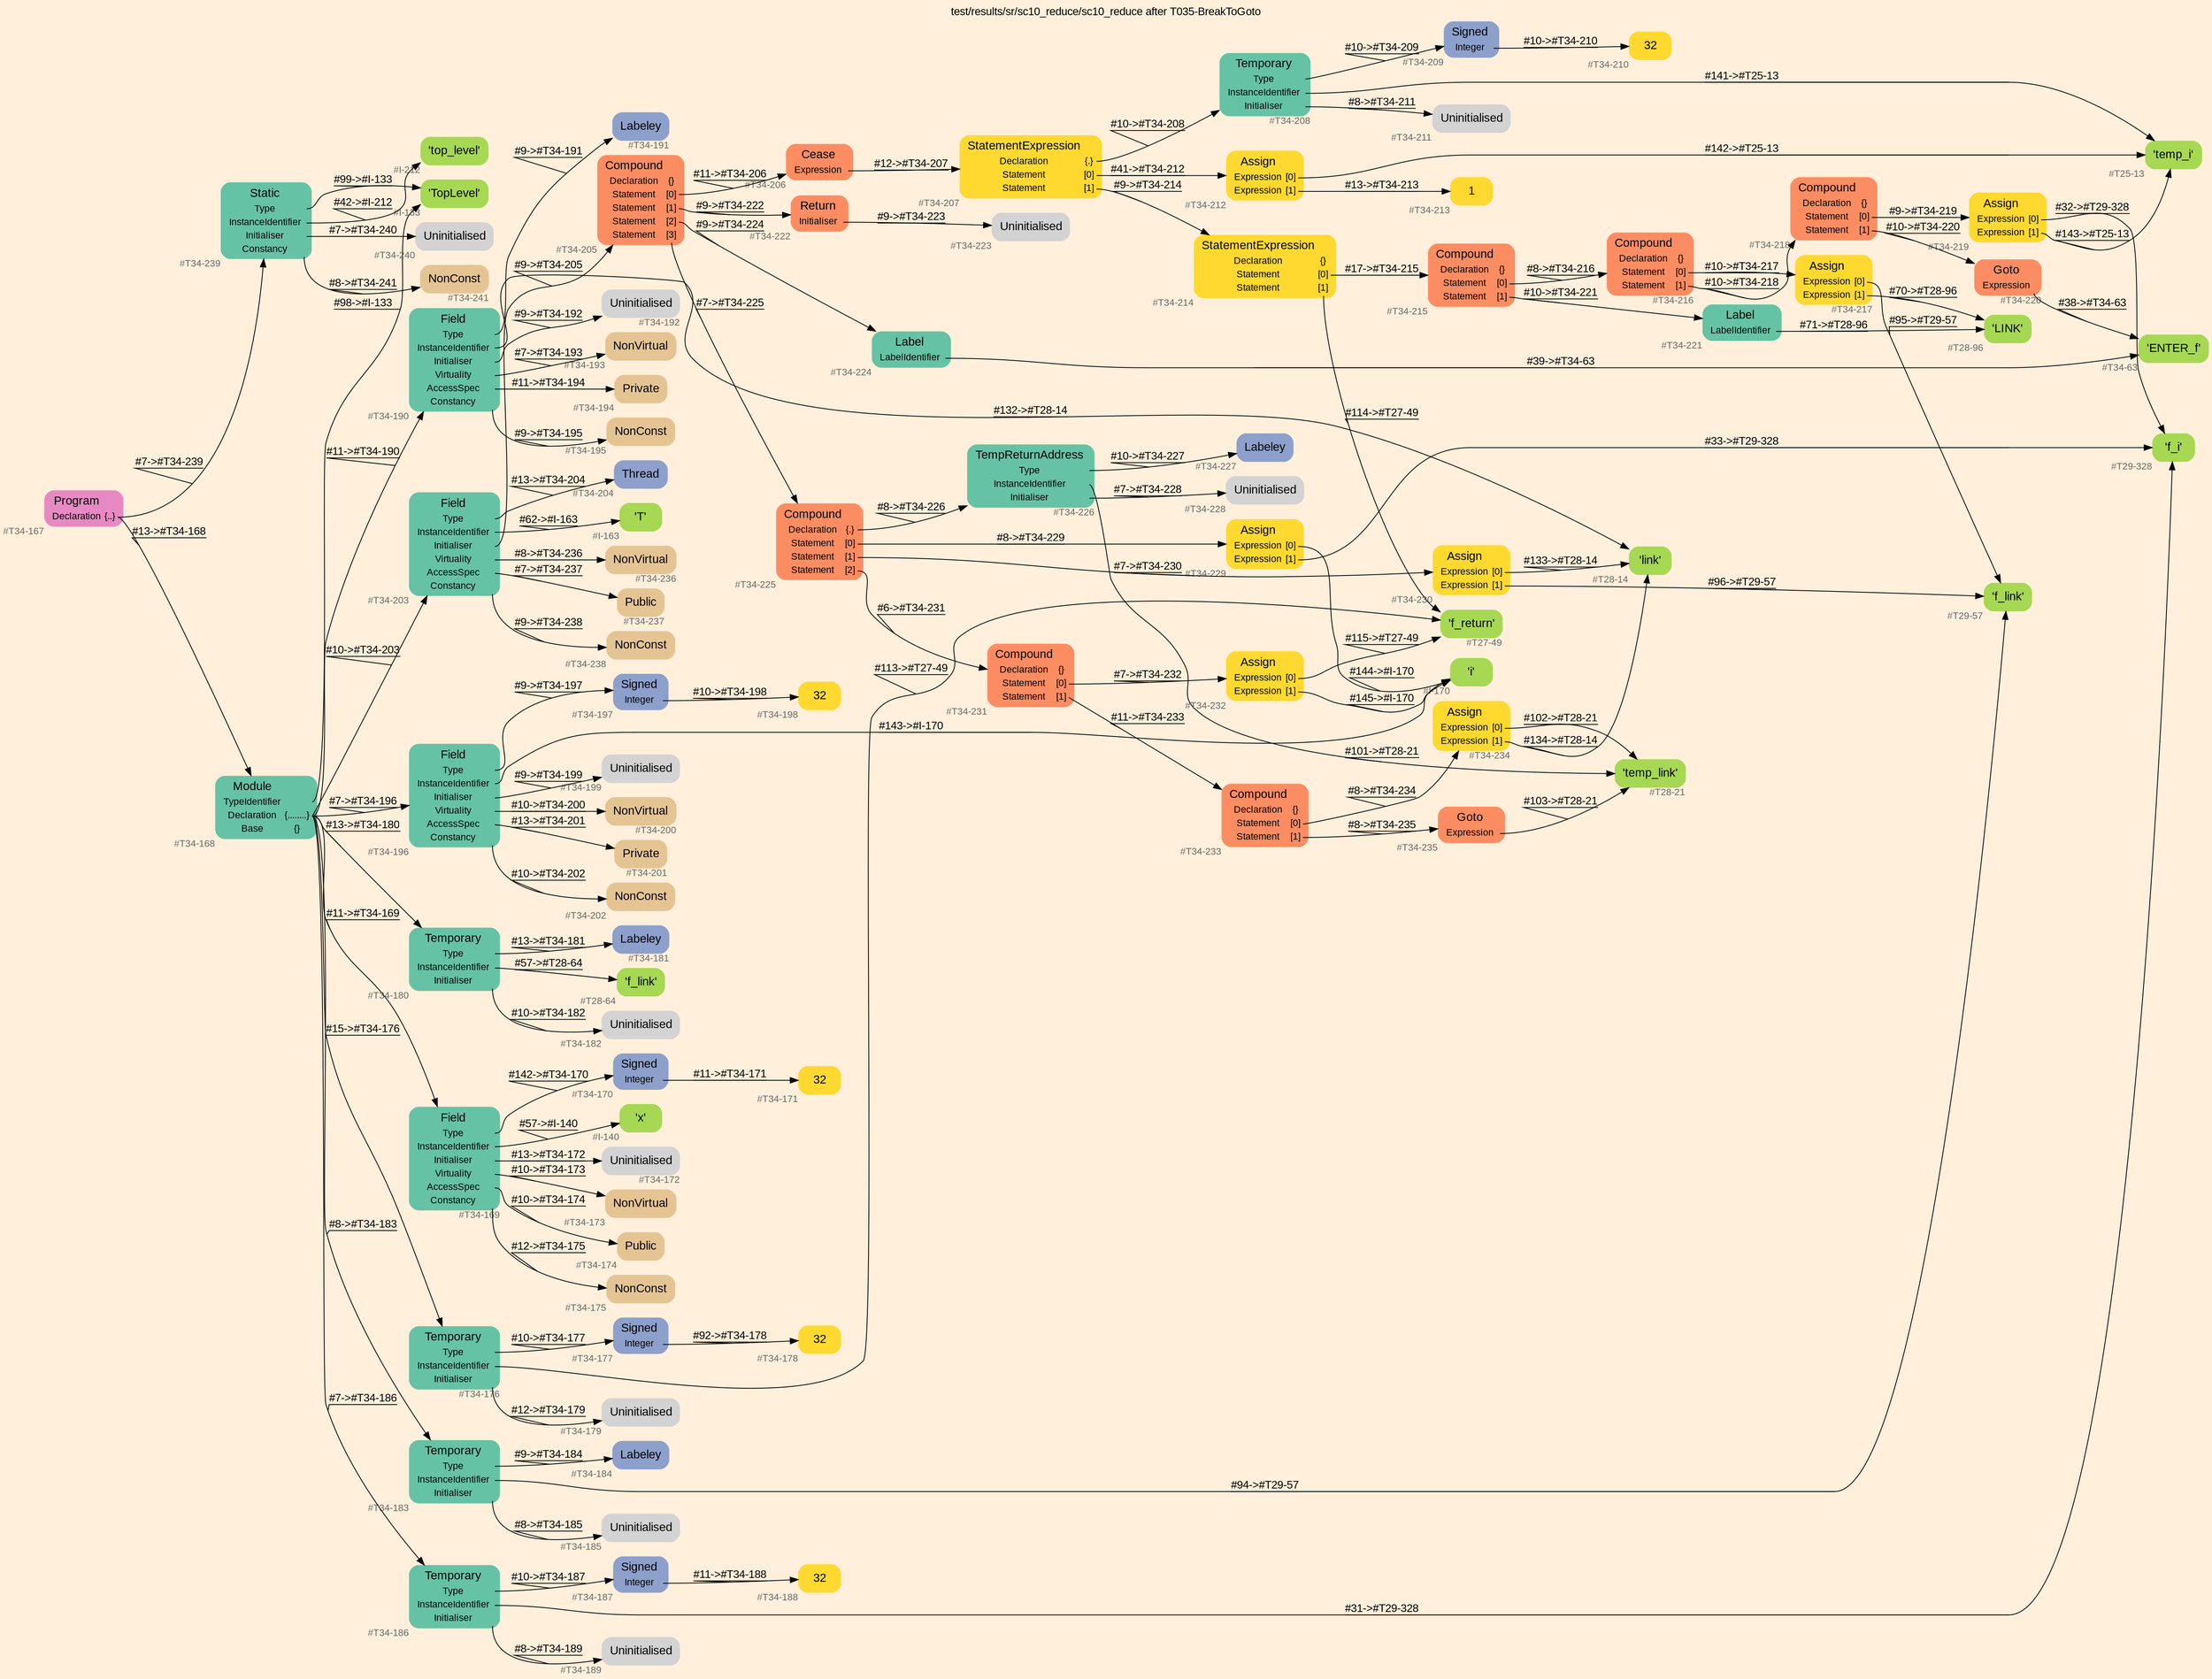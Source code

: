 digraph "test/results/sr/sc10_reduce/sc10_reduce after T035-BreakToGoto" {
label = "test/results/sr/sc10_reduce/sc10_reduce after T035-BreakToGoto"
labelloc = t
graph [
    rankdir = "LR"
    ranksep = 0.3
    bgcolor = antiquewhite1
    color = black
    fontcolor = black
    fontname = "Arial"
];
node [
    fontname = "Arial"
];
edge [
    fontname = "Arial"
];

// -------------------- node figure --------------------
// -------- block #T34-167 ----------
"#T34-167" [
    fillcolor = "/set28/4"
    xlabel = "#T34-167"
    fontsize = "12"
    fontcolor = grey40
    shape = "plaintext"
    label = <<TABLE BORDER="0" CELLBORDER="0" CELLSPACING="0">
     <TR><TD><FONT COLOR="black" POINT-SIZE="15">Program</FONT></TD></TR>
     <TR><TD><FONT COLOR="black" POINT-SIZE="12">Declaration</FONT></TD><TD PORT="port0"><FONT COLOR="black" POINT-SIZE="12">{..}</FONT></TD></TR>
    </TABLE>>
    style = "rounded,filled"
];

// -------- block #T34-168 ----------
"#T34-168" [
    fillcolor = "/set28/1"
    xlabel = "#T34-168"
    fontsize = "12"
    fontcolor = grey40
    shape = "plaintext"
    label = <<TABLE BORDER="0" CELLBORDER="0" CELLSPACING="0">
     <TR><TD><FONT COLOR="black" POINT-SIZE="15">Module</FONT></TD></TR>
     <TR><TD><FONT COLOR="black" POINT-SIZE="12">TypeIdentifier</FONT></TD><TD PORT="port0"></TD></TR>
     <TR><TD><FONT COLOR="black" POINT-SIZE="12">Declaration</FONT></TD><TD PORT="port1"><FONT COLOR="black" POINT-SIZE="12">{........}</FONT></TD></TR>
     <TR><TD><FONT COLOR="black" POINT-SIZE="12">Base</FONT></TD><TD PORT="port2"><FONT COLOR="black" POINT-SIZE="12">{}</FONT></TD></TR>
    </TABLE>>
    style = "rounded,filled"
];

// -------- block #I-133 ----------
"#I-133" [
    fillcolor = "/set28/5"
    xlabel = "#I-133"
    fontsize = "12"
    fontcolor = grey40
    shape = "plaintext"
    label = <<TABLE BORDER="0" CELLBORDER="0" CELLSPACING="0">
     <TR><TD><FONT COLOR="black" POINT-SIZE="15">'TopLevel'</FONT></TD></TR>
    </TABLE>>
    style = "rounded,filled"
];

// -------- block #T34-169 ----------
"#T34-169" [
    fillcolor = "/set28/1"
    xlabel = "#T34-169"
    fontsize = "12"
    fontcolor = grey40
    shape = "plaintext"
    label = <<TABLE BORDER="0" CELLBORDER="0" CELLSPACING="0">
     <TR><TD><FONT COLOR="black" POINT-SIZE="15">Field</FONT></TD></TR>
     <TR><TD><FONT COLOR="black" POINT-SIZE="12">Type</FONT></TD><TD PORT="port0"></TD></TR>
     <TR><TD><FONT COLOR="black" POINT-SIZE="12">InstanceIdentifier</FONT></TD><TD PORT="port1"></TD></TR>
     <TR><TD><FONT COLOR="black" POINT-SIZE="12">Initialiser</FONT></TD><TD PORT="port2"></TD></TR>
     <TR><TD><FONT COLOR="black" POINT-SIZE="12">Virtuality</FONT></TD><TD PORT="port3"></TD></TR>
     <TR><TD><FONT COLOR="black" POINT-SIZE="12">AccessSpec</FONT></TD><TD PORT="port4"></TD></TR>
     <TR><TD><FONT COLOR="black" POINT-SIZE="12">Constancy</FONT></TD><TD PORT="port5"></TD></TR>
    </TABLE>>
    style = "rounded,filled"
];

// -------- block #T34-170 ----------
"#T34-170" [
    fillcolor = "/set28/3"
    xlabel = "#T34-170"
    fontsize = "12"
    fontcolor = grey40
    shape = "plaintext"
    label = <<TABLE BORDER="0" CELLBORDER="0" CELLSPACING="0">
     <TR><TD><FONT COLOR="black" POINT-SIZE="15">Signed</FONT></TD></TR>
     <TR><TD><FONT COLOR="black" POINT-SIZE="12">Integer</FONT></TD><TD PORT="port0"></TD></TR>
    </TABLE>>
    style = "rounded,filled"
];

// -------- block #T34-171 ----------
"#T34-171" [
    fillcolor = "/set28/6"
    xlabel = "#T34-171"
    fontsize = "12"
    fontcolor = grey40
    shape = "plaintext"
    label = <<TABLE BORDER="0" CELLBORDER="0" CELLSPACING="0">
     <TR><TD><FONT COLOR="black" POINT-SIZE="15">32</FONT></TD></TR>
    </TABLE>>
    style = "rounded,filled"
];

// -------- block #I-140 ----------
"#I-140" [
    fillcolor = "/set28/5"
    xlabel = "#I-140"
    fontsize = "12"
    fontcolor = grey40
    shape = "plaintext"
    label = <<TABLE BORDER="0" CELLBORDER="0" CELLSPACING="0">
     <TR><TD><FONT COLOR="black" POINT-SIZE="15">'x'</FONT></TD></TR>
    </TABLE>>
    style = "rounded,filled"
];

// -------- block #T34-172 ----------
"#T34-172" [
    xlabel = "#T34-172"
    fontsize = "12"
    fontcolor = grey40
    shape = "plaintext"
    label = <<TABLE BORDER="0" CELLBORDER="0" CELLSPACING="0">
     <TR><TD><FONT COLOR="black" POINT-SIZE="15">Uninitialised</FONT></TD></TR>
    </TABLE>>
    style = "rounded,filled"
];

// -------- block #T34-173 ----------
"#T34-173" [
    fillcolor = "/set28/7"
    xlabel = "#T34-173"
    fontsize = "12"
    fontcolor = grey40
    shape = "plaintext"
    label = <<TABLE BORDER="0" CELLBORDER="0" CELLSPACING="0">
     <TR><TD><FONT COLOR="black" POINT-SIZE="15">NonVirtual</FONT></TD></TR>
    </TABLE>>
    style = "rounded,filled"
];

// -------- block #T34-174 ----------
"#T34-174" [
    fillcolor = "/set28/7"
    xlabel = "#T34-174"
    fontsize = "12"
    fontcolor = grey40
    shape = "plaintext"
    label = <<TABLE BORDER="0" CELLBORDER="0" CELLSPACING="0">
     <TR><TD><FONT COLOR="black" POINT-SIZE="15">Public</FONT></TD></TR>
    </TABLE>>
    style = "rounded,filled"
];

// -------- block #T34-175 ----------
"#T34-175" [
    fillcolor = "/set28/7"
    xlabel = "#T34-175"
    fontsize = "12"
    fontcolor = grey40
    shape = "plaintext"
    label = <<TABLE BORDER="0" CELLBORDER="0" CELLSPACING="0">
     <TR><TD><FONT COLOR="black" POINT-SIZE="15">NonConst</FONT></TD></TR>
    </TABLE>>
    style = "rounded,filled"
];

// -------- block #T34-176 ----------
"#T34-176" [
    fillcolor = "/set28/1"
    xlabel = "#T34-176"
    fontsize = "12"
    fontcolor = grey40
    shape = "plaintext"
    label = <<TABLE BORDER="0" CELLBORDER="0" CELLSPACING="0">
     <TR><TD><FONT COLOR="black" POINT-SIZE="15">Temporary</FONT></TD></TR>
     <TR><TD><FONT COLOR="black" POINT-SIZE="12">Type</FONT></TD><TD PORT="port0"></TD></TR>
     <TR><TD><FONT COLOR="black" POINT-SIZE="12">InstanceIdentifier</FONT></TD><TD PORT="port1"></TD></TR>
     <TR><TD><FONT COLOR="black" POINT-SIZE="12">Initialiser</FONT></TD><TD PORT="port2"></TD></TR>
    </TABLE>>
    style = "rounded,filled"
];

// -------- block #T34-177 ----------
"#T34-177" [
    fillcolor = "/set28/3"
    xlabel = "#T34-177"
    fontsize = "12"
    fontcolor = grey40
    shape = "plaintext"
    label = <<TABLE BORDER="0" CELLBORDER="0" CELLSPACING="0">
     <TR><TD><FONT COLOR="black" POINT-SIZE="15">Signed</FONT></TD></TR>
     <TR><TD><FONT COLOR="black" POINT-SIZE="12">Integer</FONT></TD><TD PORT="port0"></TD></TR>
    </TABLE>>
    style = "rounded,filled"
];

// -------- block #T34-178 ----------
"#T34-178" [
    fillcolor = "/set28/6"
    xlabel = "#T34-178"
    fontsize = "12"
    fontcolor = grey40
    shape = "plaintext"
    label = <<TABLE BORDER="0" CELLBORDER="0" CELLSPACING="0">
     <TR><TD><FONT COLOR="black" POINT-SIZE="15">32</FONT></TD></TR>
    </TABLE>>
    style = "rounded,filled"
];

// -------- block #T27-49 ----------
"#T27-49" [
    fillcolor = "/set28/5"
    xlabel = "#T27-49"
    fontsize = "12"
    fontcolor = grey40
    shape = "plaintext"
    label = <<TABLE BORDER="0" CELLBORDER="0" CELLSPACING="0">
     <TR><TD><FONT COLOR="black" POINT-SIZE="15">'f_return'</FONT></TD></TR>
    </TABLE>>
    style = "rounded,filled"
];

// -------- block #T34-179 ----------
"#T34-179" [
    xlabel = "#T34-179"
    fontsize = "12"
    fontcolor = grey40
    shape = "plaintext"
    label = <<TABLE BORDER="0" CELLBORDER="0" CELLSPACING="0">
     <TR><TD><FONT COLOR="black" POINT-SIZE="15">Uninitialised</FONT></TD></TR>
    </TABLE>>
    style = "rounded,filled"
];

// -------- block #T34-180 ----------
"#T34-180" [
    fillcolor = "/set28/1"
    xlabel = "#T34-180"
    fontsize = "12"
    fontcolor = grey40
    shape = "plaintext"
    label = <<TABLE BORDER="0" CELLBORDER="0" CELLSPACING="0">
     <TR><TD><FONT COLOR="black" POINT-SIZE="15">Temporary</FONT></TD></TR>
     <TR><TD><FONT COLOR="black" POINT-SIZE="12">Type</FONT></TD><TD PORT="port0"></TD></TR>
     <TR><TD><FONT COLOR="black" POINT-SIZE="12">InstanceIdentifier</FONT></TD><TD PORT="port1"></TD></TR>
     <TR><TD><FONT COLOR="black" POINT-SIZE="12">Initialiser</FONT></TD><TD PORT="port2"></TD></TR>
    </TABLE>>
    style = "rounded,filled"
];

// -------- block #T34-181 ----------
"#T34-181" [
    fillcolor = "/set28/3"
    xlabel = "#T34-181"
    fontsize = "12"
    fontcolor = grey40
    shape = "plaintext"
    label = <<TABLE BORDER="0" CELLBORDER="0" CELLSPACING="0">
     <TR><TD><FONT COLOR="black" POINT-SIZE="15">Labeley</FONT></TD></TR>
    </TABLE>>
    style = "rounded,filled"
];

// -------- block #T28-64 ----------
"#T28-64" [
    fillcolor = "/set28/5"
    xlabel = "#T28-64"
    fontsize = "12"
    fontcolor = grey40
    shape = "plaintext"
    label = <<TABLE BORDER="0" CELLBORDER="0" CELLSPACING="0">
     <TR><TD><FONT COLOR="black" POINT-SIZE="15">'f_link'</FONT></TD></TR>
    </TABLE>>
    style = "rounded,filled"
];

// -------- block #T34-182 ----------
"#T34-182" [
    xlabel = "#T34-182"
    fontsize = "12"
    fontcolor = grey40
    shape = "plaintext"
    label = <<TABLE BORDER="0" CELLBORDER="0" CELLSPACING="0">
     <TR><TD><FONT COLOR="black" POINT-SIZE="15">Uninitialised</FONT></TD></TR>
    </TABLE>>
    style = "rounded,filled"
];

// -------- block #T34-183 ----------
"#T34-183" [
    fillcolor = "/set28/1"
    xlabel = "#T34-183"
    fontsize = "12"
    fontcolor = grey40
    shape = "plaintext"
    label = <<TABLE BORDER="0" CELLBORDER="0" CELLSPACING="0">
     <TR><TD><FONT COLOR="black" POINT-SIZE="15">Temporary</FONT></TD></TR>
     <TR><TD><FONT COLOR="black" POINT-SIZE="12">Type</FONT></TD><TD PORT="port0"></TD></TR>
     <TR><TD><FONT COLOR="black" POINT-SIZE="12">InstanceIdentifier</FONT></TD><TD PORT="port1"></TD></TR>
     <TR><TD><FONT COLOR="black" POINT-SIZE="12">Initialiser</FONT></TD><TD PORT="port2"></TD></TR>
    </TABLE>>
    style = "rounded,filled"
];

// -------- block #T34-184 ----------
"#T34-184" [
    fillcolor = "/set28/3"
    xlabel = "#T34-184"
    fontsize = "12"
    fontcolor = grey40
    shape = "plaintext"
    label = <<TABLE BORDER="0" CELLBORDER="0" CELLSPACING="0">
     <TR><TD><FONT COLOR="black" POINT-SIZE="15">Labeley</FONT></TD></TR>
    </TABLE>>
    style = "rounded,filled"
];

// -------- block #T29-57 ----------
"#T29-57" [
    fillcolor = "/set28/5"
    xlabel = "#T29-57"
    fontsize = "12"
    fontcolor = grey40
    shape = "plaintext"
    label = <<TABLE BORDER="0" CELLBORDER="0" CELLSPACING="0">
     <TR><TD><FONT COLOR="black" POINT-SIZE="15">'f_link'</FONT></TD></TR>
    </TABLE>>
    style = "rounded,filled"
];

// -------- block #T34-185 ----------
"#T34-185" [
    xlabel = "#T34-185"
    fontsize = "12"
    fontcolor = grey40
    shape = "plaintext"
    label = <<TABLE BORDER="0" CELLBORDER="0" CELLSPACING="0">
     <TR><TD><FONT COLOR="black" POINT-SIZE="15">Uninitialised</FONT></TD></TR>
    </TABLE>>
    style = "rounded,filled"
];

// -------- block #T34-186 ----------
"#T34-186" [
    fillcolor = "/set28/1"
    xlabel = "#T34-186"
    fontsize = "12"
    fontcolor = grey40
    shape = "plaintext"
    label = <<TABLE BORDER="0" CELLBORDER="0" CELLSPACING="0">
     <TR><TD><FONT COLOR="black" POINT-SIZE="15">Temporary</FONT></TD></TR>
     <TR><TD><FONT COLOR="black" POINT-SIZE="12">Type</FONT></TD><TD PORT="port0"></TD></TR>
     <TR><TD><FONT COLOR="black" POINT-SIZE="12">InstanceIdentifier</FONT></TD><TD PORT="port1"></TD></TR>
     <TR><TD><FONT COLOR="black" POINT-SIZE="12">Initialiser</FONT></TD><TD PORT="port2"></TD></TR>
    </TABLE>>
    style = "rounded,filled"
];

// -------- block #T34-187 ----------
"#T34-187" [
    fillcolor = "/set28/3"
    xlabel = "#T34-187"
    fontsize = "12"
    fontcolor = grey40
    shape = "plaintext"
    label = <<TABLE BORDER="0" CELLBORDER="0" CELLSPACING="0">
     <TR><TD><FONT COLOR="black" POINT-SIZE="15">Signed</FONT></TD></TR>
     <TR><TD><FONT COLOR="black" POINT-SIZE="12">Integer</FONT></TD><TD PORT="port0"></TD></TR>
    </TABLE>>
    style = "rounded,filled"
];

// -------- block #T34-188 ----------
"#T34-188" [
    fillcolor = "/set28/6"
    xlabel = "#T34-188"
    fontsize = "12"
    fontcolor = grey40
    shape = "plaintext"
    label = <<TABLE BORDER="0" CELLBORDER="0" CELLSPACING="0">
     <TR><TD><FONT COLOR="black" POINT-SIZE="15">32</FONT></TD></TR>
    </TABLE>>
    style = "rounded,filled"
];

// -------- block #T29-328 ----------
"#T29-328" [
    fillcolor = "/set28/5"
    xlabel = "#T29-328"
    fontsize = "12"
    fontcolor = grey40
    shape = "plaintext"
    label = <<TABLE BORDER="0" CELLBORDER="0" CELLSPACING="0">
     <TR><TD><FONT COLOR="black" POINT-SIZE="15">'f_i'</FONT></TD></TR>
    </TABLE>>
    style = "rounded,filled"
];

// -------- block #T34-189 ----------
"#T34-189" [
    xlabel = "#T34-189"
    fontsize = "12"
    fontcolor = grey40
    shape = "plaintext"
    label = <<TABLE BORDER="0" CELLBORDER="0" CELLSPACING="0">
     <TR><TD><FONT COLOR="black" POINT-SIZE="15">Uninitialised</FONT></TD></TR>
    </TABLE>>
    style = "rounded,filled"
];

// -------- block #T34-190 ----------
"#T34-190" [
    fillcolor = "/set28/1"
    xlabel = "#T34-190"
    fontsize = "12"
    fontcolor = grey40
    shape = "plaintext"
    label = <<TABLE BORDER="0" CELLBORDER="0" CELLSPACING="0">
     <TR><TD><FONT COLOR="black" POINT-SIZE="15">Field</FONT></TD></TR>
     <TR><TD><FONT COLOR="black" POINT-SIZE="12">Type</FONT></TD><TD PORT="port0"></TD></TR>
     <TR><TD><FONT COLOR="black" POINT-SIZE="12">InstanceIdentifier</FONT></TD><TD PORT="port1"></TD></TR>
     <TR><TD><FONT COLOR="black" POINT-SIZE="12">Initialiser</FONT></TD><TD PORT="port2"></TD></TR>
     <TR><TD><FONT COLOR="black" POINT-SIZE="12">Virtuality</FONT></TD><TD PORT="port3"></TD></TR>
     <TR><TD><FONT COLOR="black" POINT-SIZE="12">AccessSpec</FONT></TD><TD PORT="port4"></TD></TR>
     <TR><TD><FONT COLOR="black" POINT-SIZE="12">Constancy</FONT></TD><TD PORT="port5"></TD></TR>
    </TABLE>>
    style = "rounded,filled"
];

// -------- block #T34-191 ----------
"#T34-191" [
    fillcolor = "/set28/3"
    xlabel = "#T34-191"
    fontsize = "12"
    fontcolor = grey40
    shape = "plaintext"
    label = <<TABLE BORDER="0" CELLBORDER="0" CELLSPACING="0">
     <TR><TD><FONT COLOR="black" POINT-SIZE="15">Labeley</FONT></TD></TR>
    </TABLE>>
    style = "rounded,filled"
];

// -------- block #T28-14 ----------
"#T28-14" [
    fillcolor = "/set28/5"
    xlabel = "#T28-14"
    fontsize = "12"
    fontcolor = grey40
    shape = "plaintext"
    label = <<TABLE BORDER="0" CELLBORDER="0" CELLSPACING="0">
     <TR><TD><FONT COLOR="black" POINT-SIZE="15">'link'</FONT></TD></TR>
    </TABLE>>
    style = "rounded,filled"
];

// -------- block #T34-192 ----------
"#T34-192" [
    xlabel = "#T34-192"
    fontsize = "12"
    fontcolor = grey40
    shape = "plaintext"
    label = <<TABLE BORDER="0" CELLBORDER="0" CELLSPACING="0">
     <TR><TD><FONT COLOR="black" POINT-SIZE="15">Uninitialised</FONT></TD></TR>
    </TABLE>>
    style = "rounded,filled"
];

// -------- block #T34-193 ----------
"#T34-193" [
    fillcolor = "/set28/7"
    xlabel = "#T34-193"
    fontsize = "12"
    fontcolor = grey40
    shape = "plaintext"
    label = <<TABLE BORDER="0" CELLBORDER="0" CELLSPACING="0">
     <TR><TD><FONT COLOR="black" POINT-SIZE="15">NonVirtual</FONT></TD></TR>
    </TABLE>>
    style = "rounded,filled"
];

// -------- block #T34-194 ----------
"#T34-194" [
    fillcolor = "/set28/7"
    xlabel = "#T34-194"
    fontsize = "12"
    fontcolor = grey40
    shape = "plaintext"
    label = <<TABLE BORDER="0" CELLBORDER="0" CELLSPACING="0">
     <TR><TD><FONT COLOR="black" POINT-SIZE="15">Private</FONT></TD></TR>
    </TABLE>>
    style = "rounded,filled"
];

// -------- block #T34-195 ----------
"#T34-195" [
    fillcolor = "/set28/7"
    xlabel = "#T34-195"
    fontsize = "12"
    fontcolor = grey40
    shape = "plaintext"
    label = <<TABLE BORDER="0" CELLBORDER="0" CELLSPACING="0">
     <TR><TD><FONT COLOR="black" POINT-SIZE="15">NonConst</FONT></TD></TR>
    </TABLE>>
    style = "rounded,filled"
];

// -------- block #T34-196 ----------
"#T34-196" [
    fillcolor = "/set28/1"
    xlabel = "#T34-196"
    fontsize = "12"
    fontcolor = grey40
    shape = "plaintext"
    label = <<TABLE BORDER="0" CELLBORDER="0" CELLSPACING="0">
     <TR><TD><FONT COLOR="black" POINT-SIZE="15">Field</FONT></TD></TR>
     <TR><TD><FONT COLOR="black" POINT-SIZE="12">Type</FONT></TD><TD PORT="port0"></TD></TR>
     <TR><TD><FONT COLOR="black" POINT-SIZE="12">InstanceIdentifier</FONT></TD><TD PORT="port1"></TD></TR>
     <TR><TD><FONT COLOR="black" POINT-SIZE="12">Initialiser</FONT></TD><TD PORT="port2"></TD></TR>
     <TR><TD><FONT COLOR="black" POINT-SIZE="12">Virtuality</FONT></TD><TD PORT="port3"></TD></TR>
     <TR><TD><FONT COLOR="black" POINT-SIZE="12">AccessSpec</FONT></TD><TD PORT="port4"></TD></TR>
     <TR><TD><FONT COLOR="black" POINT-SIZE="12">Constancy</FONT></TD><TD PORT="port5"></TD></TR>
    </TABLE>>
    style = "rounded,filled"
];

// -------- block #T34-197 ----------
"#T34-197" [
    fillcolor = "/set28/3"
    xlabel = "#T34-197"
    fontsize = "12"
    fontcolor = grey40
    shape = "plaintext"
    label = <<TABLE BORDER="0" CELLBORDER="0" CELLSPACING="0">
     <TR><TD><FONT COLOR="black" POINT-SIZE="15">Signed</FONT></TD></TR>
     <TR><TD><FONT COLOR="black" POINT-SIZE="12">Integer</FONT></TD><TD PORT="port0"></TD></TR>
    </TABLE>>
    style = "rounded,filled"
];

// -------- block #T34-198 ----------
"#T34-198" [
    fillcolor = "/set28/6"
    xlabel = "#T34-198"
    fontsize = "12"
    fontcolor = grey40
    shape = "plaintext"
    label = <<TABLE BORDER="0" CELLBORDER="0" CELLSPACING="0">
     <TR><TD><FONT COLOR="black" POINT-SIZE="15">32</FONT></TD></TR>
    </TABLE>>
    style = "rounded,filled"
];

// -------- block #I-170 ----------
"#I-170" [
    fillcolor = "/set28/5"
    xlabel = "#I-170"
    fontsize = "12"
    fontcolor = grey40
    shape = "plaintext"
    label = <<TABLE BORDER="0" CELLBORDER="0" CELLSPACING="0">
     <TR><TD><FONT COLOR="black" POINT-SIZE="15">'i'</FONT></TD></TR>
    </TABLE>>
    style = "rounded,filled"
];

// -------- block #T34-199 ----------
"#T34-199" [
    xlabel = "#T34-199"
    fontsize = "12"
    fontcolor = grey40
    shape = "plaintext"
    label = <<TABLE BORDER="0" CELLBORDER="0" CELLSPACING="0">
     <TR><TD><FONT COLOR="black" POINT-SIZE="15">Uninitialised</FONT></TD></TR>
    </TABLE>>
    style = "rounded,filled"
];

// -------- block #T34-200 ----------
"#T34-200" [
    fillcolor = "/set28/7"
    xlabel = "#T34-200"
    fontsize = "12"
    fontcolor = grey40
    shape = "plaintext"
    label = <<TABLE BORDER="0" CELLBORDER="0" CELLSPACING="0">
     <TR><TD><FONT COLOR="black" POINT-SIZE="15">NonVirtual</FONT></TD></TR>
    </TABLE>>
    style = "rounded,filled"
];

// -------- block #T34-201 ----------
"#T34-201" [
    fillcolor = "/set28/7"
    xlabel = "#T34-201"
    fontsize = "12"
    fontcolor = grey40
    shape = "plaintext"
    label = <<TABLE BORDER="0" CELLBORDER="0" CELLSPACING="0">
     <TR><TD><FONT COLOR="black" POINT-SIZE="15">Private</FONT></TD></TR>
    </TABLE>>
    style = "rounded,filled"
];

// -------- block #T34-202 ----------
"#T34-202" [
    fillcolor = "/set28/7"
    xlabel = "#T34-202"
    fontsize = "12"
    fontcolor = grey40
    shape = "plaintext"
    label = <<TABLE BORDER="0" CELLBORDER="0" CELLSPACING="0">
     <TR><TD><FONT COLOR="black" POINT-SIZE="15">NonConst</FONT></TD></TR>
    </TABLE>>
    style = "rounded,filled"
];

// -------- block #T34-203 ----------
"#T34-203" [
    fillcolor = "/set28/1"
    xlabel = "#T34-203"
    fontsize = "12"
    fontcolor = grey40
    shape = "plaintext"
    label = <<TABLE BORDER="0" CELLBORDER="0" CELLSPACING="0">
     <TR><TD><FONT COLOR="black" POINT-SIZE="15">Field</FONT></TD></TR>
     <TR><TD><FONT COLOR="black" POINT-SIZE="12">Type</FONT></TD><TD PORT="port0"></TD></TR>
     <TR><TD><FONT COLOR="black" POINT-SIZE="12">InstanceIdentifier</FONT></TD><TD PORT="port1"></TD></TR>
     <TR><TD><FONT COLOR="black" POINT-SIZE="12">Initialiser</FONT></TD><TD PORT="port2"></TD></TR>
     <TR><TD><FONT COLOR="black" POINT-SIZE="12">Virtuality</FONT></TD><TD PORT="port3"></TD></TR>
     <TR><TD><FONT COLOR="black" POINT-SIZE="12">AccessSpec</FONT></TD><TD PORT="port4"></TD></TR>
     <TR><TD><FONT COLOR="black" POINT-SIZE="12">Constancy</FONT></TD><TD PORT="port5"></TD></TR>
    </TABLE>>
    style = "rounded,filled"
];

// -------- block #T34-204 ----------
"#T34-204" [
    fillcolor = "/set28/3"
    xlabel = "#T34-204"
    fontsize = "12"
    fontcolor = grey40
    shape = "plaintext"
    label = <<TABLE BORDER="0" CELLBORDER="0" CELLSPACING="0">
     <TR><TD><FONT COLOR="black" POINT-SIZE="15">Thread</FONT></TD></TR>
    </TABLE>>
    style = "rounded,filled"
];

// -------- block #I-163 ----------
"#I-163" [
    fillcolor = "/set28/5"
    xlabel = "#I-163"
    fontsize = "12"
    fontcolor = grey40
    shape = "plaintext"
    label = <<TABLE BORDER="0" CELLBORDER="0" CELLSPACING="0">
     <TR><TD><FONT COLOR="black" POINT-SIZE="15">'T'</FONT></TD></TR>
    </TABLE>>
    style = "rounded,filled"
];

// -------- block #T34-205 ----------
"#T34-205" [
    fillcolor = "/set28/2"
    xlabel = "#T34-205"
    fontsize = "12"
    fontcolor = grey40
    shape = "plaintext"
    label = <<TABLE BORDER="0" CELLBORDER="0" CELLSPACING="0">
     <TR><TD><FONT COLOR="black" POINT-SIZE="15">Compound</FONT></TD></TR>
     <TR><TD><FONT COLOR="black" POINT-SIZE="12">Declaration</FONT></TD><TD PORT="port0"><FONT COLOR="black" POINT-SIZE="12">{}</FONT></TD></TR>
     <TR><TD><FONT COLOR="black" POINT-SIZE="12">Statement</FONT></TD><TD PORT="port1"><FONT COLOR="black" POINT-SIZE="12">[0]</FONT></TD></TR>
     <TR><TD><FONT COLOR="black" POINT-SIZE="12">Statement</FONT></TD><TD PORT="port2"><FONT COLOR="black" POINT-SIZE="12">[1]</FONT></TD></TR>
     <TR><TD><FONT COLOR="black" POINT-SIZE="12">Statement</FONT></TD><TD PORT="port3"><FONT COLOR="black" POINT-SIZE="12">[2]</FONT></TD></TR>
     <TR><TD><FONT COLOR="black" POINT-SIZE="12">Statement</FONT></TD><TD PORT="port4"><FONT COLOR="black" POINT-SIZE="12">[3]</FONT></TD></TR>
    </TABLE>>
    style = "rounded,filled"
];

// -------- block #T34-206 ----------
"#T34-206" [
    fillcolor = "/set28/2"
    xlabel = "#T34-206"
    fontsize = "12"
    fontcolor = grey40
    shape = "plaintext"
    label = <<TABLE BORDER="0" CELLBORDER="0" CELLSPACING="0">
     <TR><TD><FONT COLOR="black" POINT-SIZE="15">Cease</FONT></TD></TR>
     <TR><TD><FONT COLOR="black" POINT-SIZE="12">Expression</FONT></TD><TD PORT="port0"></TD></TR>
    </TABLE>>
    style = "rounded,filled"
];

// -------- block #T34-207 ----------
"#T34-207" [
    fillcolor = "/set28/6"
    xlabel = "#T34-207"
    fontsize = "12"
    fontcolor = grey40
    shape = "plaintext"
    label = <<TABLE BORDER="0" CELLBORDER="0" CELLSPACING="0">
     <TR><TD><FONT COLOR="black" POINT-SIZE="15">StatementExpression</FONT></TD></TR>
     <TR><TD><FONT COLOR="black" POINT-SIZE="12">Declaration</FONT></TD><TD PORT="port0"><FONT COLOR="black" POINT-SIZE="12">{.}</FONT></TD></TR>
     <TR><TD><FONT COLOR="black" POINT-SIZE="12">Statement</FONT></TD><TD PORT="port1"><FONT COLOR="black" POINT-SIZE="12">[0]</FONT></TD></TR>
     <TR><TD><FONT COLOR="black" POINT-SIZE="12">Statement</FONT></TD><TD PORT="port2"><FONT COLOR="black" POINT-SIZE="12">[1]</FONT></TD></TR>
    </TABLE>>
    style = "rounded,filled"
];

// -------- block #T34-208 ----------
"#T34-208" [
    fillcolor = "/set28/1"
    xlabel = "#T34-208"
    fontsize = "12"
    fontcolor = grey40
    shape = "plaintext"
    label = <<TABLE BORDER="0" CELLBORDER="0" CELLSPACING="0">
     <TR><TD><FONT COLOR="black" POINT-SIZE="15">Temporary</FONT></TD></TR>
     <TR><TD><FONT COLOR="black" POINT-SIZE="12">Type</FONT></TD><TD PORT="port0"></TD></TR>
     <TR><TD><FONT COLOR="black" POINT-SIZE="12">InstanceIdentifier</FONT></TD><TD PORT="port1"></TD></TR>
     <TR><TD><FONT COLOR="black" POINT-SIZE="12">Initialiser</FONT></TD><TD PORT="port2"></TD></TR>
    </TABLE>>
    style = "rounded,filled"
];

// -------- block #T34-209 ----------
"#T34-209" [
    fillcolor = "/set28/3"
    xlabel = "#T34-209"
    fontsize = "12"
    fontcolor = grey40
    shape = "plaintext"
    label = <<TABLE BORDER="0" CELLBORDER="0" CELLSPACING="0">
     <TR><TD><FONT COLOR="black" POINT-SIZE="15">Signed</FONT></TD></TR>
     <TR><TD><FONT COLOR="black" POINT-SIZE="12">Integer</FONT></TD><TD PORT="port0"></TD></TR>
    </TABLE>>
    style = "rounded,filled"
];

// -------- block #T34-210 ----------
"#T34-210" [
    fillcolor = "/set28/6"
    xlabel = "#T34-210"
    fontsize = "12"
    fontcolor = grey40
    shape = "plaintext"
    label = <<TABLE BORDER="0" CELLBORDER="0" CELLSPACING="0">
     <TR><TD><FONT COLOR="black" POINT-SIZE="15">32</FONT></TD></TR>
    </TABLE>>
    style = "rounded,filled"
];

// -------- block #T25-13 ----------
"#T25-13" [
    fillcolor = "/set28/5"
    xlabel = "#T25-13"
    fontsize = "12"
    fontcolor = grey40
    shape = "plaintext"
    label = <<TABLE BORDER="0" CELLBORDER="0" CELLSPACING="0">
     <TR><TD><FONT COLOR="black" POINT-SIZE="15">'temp_i'</FONT></TD></TR>
    </TABLE>>
    style = "rounded,filled"
];

// -------- block #T34-211 ----------
"#T34-211" [
    xlabel = "#T34-211"
    fontsize = "12"
    fontcolor = grey40
    shape = "plaintext"
    label = <<TABLE BORDER="0" CELLBORDER="0" CELLSPACING="0">
     <TR><TD><FONT COLOR="black" POINT-SIZE="15">Uninitialised</FONT></TD></TR>
    </TABLE>>
    style = "rounded,filled"
];

// -------- block #T34-212 ----------
"#T34-212" [
    fillcolor = "/set28/6"
    xlabel = "#T34-212"
    fontsize = "12"
    fontcolor = grey40
    shape = "plaintext"
    label = <<TABLE BORDER="0" CELLBORDER="0" CELLSPACING="0">
     <TR><TD><FONT COLOR="black" POINT-SIZE="15">Assign</FONT></TD></TR>
     <TR><TD><FONT COLOR="black" POINT-SIZE="12">Expression</FONT></TD><TD PORT="port0"><FONT COLOR="black" POINT-SIZE="12">[0]</FONT></TD></TR>
     <TR><TD><FONT COLOR="black" POINT-SIZE="12">Expression</FONT></TD><TD PORT="port1"><FONT COLOR="black" POINT-SIZE="12">[1]</FONT></TD></TR>
    </TABLE>>
    style = "rounded,filled"
];

// -------- block #T34-213 ----------
"#T34-213" [
    fillcolor = "/set28/6"
    xlabel = "#T34-213"
    fontsize = "12"
    fontcolor = grey40
    shape = "plaintext"
    label = <<TABLE BORDER="0" CELLBORDER="0" CELLSPACING="0">
     <TR><TD><FONT COLOR="black" POINT-SIZE="15">1</FONT></TD></TR>
    </TABLE>>
    style = "rounded,filled"
];

// -------- block #T34-214 ----------
"#T34-214" [
    fillcolor = "/set28/6"
    xlabel = "#T34-214"
    fontsize = "12"
    fontcolor = grey40
    shape = "plaintext"
    label = <<TABLE BORDER="0" CELLBORDER="0" CELLSPACING="0">
     <TR><TD><FONT COLOR="black" POINT-SIZE="15">StatementExpression</FONT></TD></TR>
     <TR><TD><FONT COLOR="black" POINT-SIZE="12">Declaration</FONT></TD><TD PORT="port0"><FONT COLOR="black" POINT-SIZE="12">{}</FONT></TD></TR>
     <TR><TD><FONT COLOR="black" POINT-SIZE="12">Statement</FONT></TD><TD PORT="port1"><FONT COLOR="black" POINT-SIZE="12">[0]</FONT></TD></TR>
     <TR><TD><FONT COLOR="black" POINT-SIZE="12">Statement</FONT></TD><TD PORT="port2"><FONT COLOR="black" POINT-SIZE="12">[1]</FONT></TD></TR>
    </TABLE>>
    style = "rounded,filled"
];

// -------- block #T34-215 ----------
"#T34-215" [
    fillcolor = "/set28/2"
    xlabel = "#T34-215"
    fontsize = "12"
    fontcolor = grey40
    shape = "plaintext"
    label = <<TABLE BORDER="0" CELLBORDER="0" CELLSPACING="0">
     <TR><TD><FONT COLOR="black" POINT-SIZE="15">Compound</FONT></TD></TR>
     <TR><TD><FONT COLOR="black" POINT-SIZE="12">Declaration</FONT></TD><TD PORT="port0"><FONT COLOR="black" POINT-SIZE="12">{}</FONT></TD></TR>
     <TR><TD><FONT COLOR="black" POINT-SIZE="12">Statement</FONT></TD><TD PORT="port1"><FONT COLOR="black" POINT-SIZE="12">[0]</FONT></TD></TR>
     <TR><TD><FONT COLOR="black" POINT-SIZE="12">Statement</FONT></TD><TD PORT="port2"><FONT COLOR="black" POINT-SIZE="12">[1]</FONT></TD></TR>
    </TABLE>>
    style = "rounded,filled"
];

// -------- block #T34-216 ----------
"#T34-216" [
    fillcolor = "/set28/2"
    xlabel = "#T34-216"
    fontsize = "12"
    fontcolor = grey40
    shape = "plaintext"
    label = <<TABLE BORDER="0" CELLBORDER="0" CELLSPACING="0">
     <TR><TD><FONT COLOR="black" POINT-SIZE="15">Compound</FONT></TD></TR>
     <TR><TD><FONT COLOR="black" POINT-SIZE="12">Declaration</FONT></TD><TD PORT="port0"><FONT COLOR="black" POINT-SIZE="12">{}</FONT></TD></TR>
     <TR><TD><FONT COLOR="black" POINT-SIZE="12">Statement</FONT></TD><TD PORT="port1"><FONT COLOR="black" POINT-SIZE="12">[0]</FONT></TD></TR>
     <TR><TD><FONT COLOR="black" POINT-SIZE="12">Statement</FONT></TD><TD PORT="port2"><FONT COLOR="black" POINT-SIZE="12">[1]</FONT></TD></TR>
    </TABLE>>
    style = "rounded,filled"
];

// -------- block #T34-217 ----------
"#T34-217" [
    fillcolor = "/set28/6"
    xlabel = "#T34-217"
    fontsize = "12"
    fontcolor = grey40
    shape = "plaintext"
    label = <<TABLE BORDER="0" CELLBORDER="0" CELLSPACING="0">
     <TR><TD><FONT COLOR="black" POINT-SIZE="15">Assign</FONT></TD></TR>
     <TR><TD><FONT COLOR="black" POINT-SIZE="12">Expression</FONT></TD><TD PORT="port0"><FONT COLOR="black" POINT-SIZE="12">[0]</FONT></TD></TR>
     <TR><TD><FONT COLOR="black" POINT-SIZE="12">Expression</FONT></TD><TD PORT="port1"><FONT COLOR="black" POINT-SIZE="12">[1]</FONT></TD></TR>
    </TABLE>>
    style = "rounded,filled"
];

// -------- block #T28-96 ----------
"#T28-96" [
    fillcolor = "/set28/5"
    xlabel = "#T28-96"
    fontsize = "12"
    fontcolor = grey40
    shape = "plaintext"
    label = <<TABLE BORDER="0" CELLBORDER="0" CELLSPACING="0">
     <TR><TD><FONT COLOR="black" POINT-SIZE="15">'LINK'</FONT></TD></TR>
    </TABLE>>
    style = "rounded,filled"
];

// -------- block #T34-218 ----------
"#T34-218" [
    fillcolor = "/set28/2"
    xlabel = "#T34-218"
    fontsize = "12"
    fontcolor = grey40
    shape = "plaintext"
    label = <<TABLE BORDER="0" CELLBORDER="0" CELLSPACING="0">
     <TR><TD><FONT COLOR="black" POINT-SIZE="15">Compound</FONT></TD></TR>
     <TR><TD><FONT COLOR="black" POINT-SIZE="12">Declaration</FONT></TD><TD PORT="port0"><FONT COLOR="black" POINT-SIZE="12">{}</FONT></TD></TR>
     <TR><TD><FONT COLOR="black" POINT-SIZE="12">Statement</FONT></TD><TD PORT="port1"><FONT COLOR="black" POINT-SIZE="12">[0]</FONT></TD></TR>
     <TR><TD><FONT COLOR="black" POINT-SIZE="12">Statement</FONT></TD><TD PORT="port2"><FONT COLOR="black" POINT-SIZE="12">[1]</FONT></TD></TR>
    </TABLE>>
    style = "rounded,filled"
];

// -------- block #T34-219 ----------
"#T34-219" [
    fillcolor = "/set28/6"
    xlabel = "#T34-219"
    fontsize = "12"
    fontcolor = grey40
    shape = "plaintext"
    label = <<TABLE BORDER="0" CELLBORDER="0" CELLSPACING="0">
     <TR><TD><FONT COLOR="black" POINT-SIZE="15">Assign</FONT></TD></TR>
     <TR><TD><FONT COLOR="black" POINT-SIZE="12">Expression</FONT></TD><TD PORT="port0"><FONT COLOR="black" POINT-SIZE="12">[0]</FONT></TD></TR>
     <TR><TD><FONT COLOR="black" POINT-SIZE="12">Expression</FONT></TD><TD PORT="port1"><FONT COLOR="black" POINT-SIZE="12">[1]</FONT></TD></TR>
    </TABLE>>
    style = "rounded,filled"
];

// -------- block #T34-220 ----------
"#T34-220" [
    fillcolor = "/set28/2"
    xlabel = "#T34-220"
    fontsize = "12"
    fontcolor = grey40
    shape = "plaintext"
    label = <<TABLE BORDER="0" CELLBORDER="0" CELLSPACING="0">
     <TR><TD><FONT COLOR="black" POINT-SIZE="15">Goto</FONT></TD></TR>
     <TR><TD><FONT COLOR="black" POINT-SIZE="12">Expression</FONT></TD><TD PORT="port0"></TD></TR>
    </TABLE>>
    style = "rounded,filled"
];

// -------- block #T34-63 ----------
"#T34-63" [
    fillcolor = "/set28/5"
    xlabel = "#T34-63"
    fontsize = "12"
    fontcolor = grey40
    shape = "plaintext"
    label = <<TABLE BORDER="0" CELLBORDER="0" CELLSPACING="0">
     <TR><TD><FONT COLOR="black" POINT-SIZE="15">'ENTER_f'</FONT></TD></TR>
    </TABLE>>
    style = "rounded,filled"
];

// -------- block #T34-221 ----------
"#T34-221" [
    fillcolor = "/set28/1"
    xlabel = "#T34-221"
    fontsize = "12"
    fontcolor = grey40
    shape = "plaintext"
    label = <<TABLE BORDER="0" CELLBORDER="0" CELLSPACING="0">
     <TR><TD><FONT COLOR="black" POINT-SIZE="15">Label</FONT></TD></TR>
     <TR><TD><FONT COLOR="black" POINT-SIZE="12">LabelIdentifier</FONT></TD><TD PORT="port0"></TD></TR>
    </TABLE>>
    style = "rounded,filled"
];

// -------- block #T34-222 ----------
"#T34-222" [
    fillcolor = "/set28/2"
    xlabel = "#T34-222"
    fontsize = "12"
    fontcolor = grey40
    shape = "plaintext"
    label = <<TABLE BORDER="0" CELLBORDER="0" CELLSPACING="0">
     <TR><TD><FONT COLOR="black" POINT-SIZE="15">Return</FONT></TD></TR>
     <TR><TD><FONT COLOR="black" POINT-SIZE="12">Initialiser</FONT></TD><TD PORT="port0"></TD></TR>
    </TABLE>>
    style = "rounded,filled"
];

// -------- block #T34-223 ----------
"#T34-223" [
    xlabel = "#T34-223"
    fontsize = "12"
    fontcolor = grey40
    shape = "plaintext"
    label = <<TABLE BORDER="0" CELLBORDER="0" CELLSPACING="0">
     <TR><TD><FONT COLOR="black" POINT-SIZE="15">Uninitialised</FONT></TD></TR>
    </TABLE>>
    style = "rounded,filled"
];

// -------- block #T34-224 ----------
"#T34-224" [
    fillcolor = "/set28/1"
    xlabel = "#T34-224"
    fontsize = "12"
    fontcolor = grey40
    shape = "plaintext"
    label = <<TABLE BORDER="0" CELLBORDER="0" CELLSPACING="0">
     <TR><TD><FONT COLOR="black" POINT-SIZE="15">Label</FONT></TD></TR>
     <TR><TD><FONT COLOR="black" POINT-SIZE="12">LabelIdentifier</FONT></TD><TD PORT="port0"></TD></TR>
    </TABLE>>
    style = "rounded,filled"
];

// -------- block #T34-225 ----------
"#T34-225" [
    fillcolor = "/set28/2"
    xlabel = "#T34-225"
    fontsize = "12"
    fontcolor = grey40
    shape = "plaintext"
    label = <<TABLE BORDER="0" CELLBORDER="0" CELLSPACING="0">
     <TR><TD><FONT COLOR="black" POINT-SIZE="15">Compound</FONT></TD></TR>
     <TR><TD><FONT COLOR="black" POINT-SIZE="12">Declaration</FONT></TD><TD PORT="port0"><FONT COLOR="black" POINT-SIZE="12">{.}</FONT></TD></TR>
     <TR><TD><FONT COLOR="black" POINT-SIZE="12">Statement</FONT></TD><TD PORT="port1"><FONT COLOR="black" POINT-SIZE="12">[0]</FONT></TD></TR>
     <TR><TD><FONT COLOR="black" POINT-SIZE="12">Statement</FONT></TD><TD PORT="port2"><FONT COLOR="black" POINT-SIZE="12">[1]</FONT></TD></TR>
     <TR><TD><FONT COLOR="black" POINT-SIZE="12">Statement</FONT></TD><TD PORT="port3"><FONT COLOR="black" POINT-SIZE="12">[2]</FONT></TD></TR>
    </TABLE>>
    style = "rounded,filled"
];

// -------- block #T34-226 ----------
"#T34-226" [
    fillcolor = "/set28/1"
    xlabel = "#T34-226"
    fontsize = "12"
    fontcolor = grey40
    shape = "plaintext"
    label = <<TABLE BORDER="0" CELLBORDER="0" CELLSPACING="0">
     <TR><TD><FONT COLOR="black" POINT-SIZE="15">TempReturnAddress</FONT></TD></TR>
     <TR><TD><FONT COLOR="black" POINT-SIZE="12">Type</FONT></TD><TD PORT="port0"></TD></TR>
     <TR><TD><FONT COLOR="black" POINT-SIZE="12">InstanceIdentifier</FONT></TD><TD PORT="port1"></TD></TR>
     <TR><TD><FONT COLOR="black" POINT-SIZE="12">Initialiser</FONT></TD><TD PORT="port2"></TD></TR>
    </TABLE>>
    style = "rounded,filled"
];

// -------- block #T34-227 ----------
"#T34-227" [
    fillcolor = "/set28/3"
    xlabel = "#T34-227"
    fontsize = "12"
    fontcolor = grey40
    shape = "plaintext"
    label = <<TABLE BORDER="0" CELLBORDER="0" CELLSPACING="0">
     <TR><TD><FONT COLOR="black" POINT-SIZE="15">Labeley</FONT></TD></TR>
    </TABLE>>
    style = "rounded,filled"
];

// -------- block #T28-21 ----------
"#T28-21" [
    fillcolor = "/set28/5"
    xlabel = "#T28-21"
    fontsize = "12"
    fontcolor = grey40
    shape = "plaintext"
    label = <<TABLE BORDER="0" CELLBORDER="0" CELLSPACING="0">
     <TR><TD><FONT COLOR="black" POINT-SIZE="15">'temp_link'</FONT></TD></TR>
    </TABLE>>
    style = "rounded,filled"
];

// -------- block #T34-228 ----------
"#T34-228" [
    xlabel = "#T34-228"
    fontsize = "12"
    fontcolor = grey40
    shape = "plaintext"
    label = <<TABLE BORDER="0" CELLBORDER="0" CELLSPACING="0">
     <TR><TD><FONT COLOR="black" POINT-SIZE="15">Uninitialised</FONT></TD></TR>
    </TABLE>>
    style = "rounded,filled"
];

// -------- block #T34-229 ----------
"#T34-229" [
    fillcolor = "/set28/6"
    xlabel = "#T34-229"
    fontsize = "12"
    fontcolor = grey40
    shape = "plaintext"
    label = <<TABLE BORDER="0" CELLBORDER="0" CELLSPACING="0">
     <TR><TD><FONT COLOR="black" POINT-SIZE="15">Assign</FONT></TD></TR>
     <TR><TD><FONT COLOR="black" POINT-SIZE="12">Expression</FONT></TD><TD PORT="port0"><FONT COLOR="black" POINT-SIZE="12">[0]</FONT></TD></TR>
     <TR><TD><FONT COLOR="black" POINT-SIZE="12">Expression</FONT></TD><TD PORT="port1"><FONT COLOR="black" POINT-SIZE="12">[1]</FONT></TD></TR>
    </TABLE>>
    style = "rounded,filled"
];

// -------- block #T34-230 ----------
"#T34-230" [
    fillcolor = "/set28/6"
    xlabel = "#T34-230"
    fontsize = "12"
    fontcolor = grey40
    shape = "plaintext"
    label = <<TABLE BORDER="0" CELLBORDER="0" CELLSPACING="0">
     <TR><TD><FONT COLOR="black" POINT-SIZE="15">Assign</FONT></TD></TR>
     <TR><TD><FONT COLOR="black" POINT-SIZE="12">Expression</FONT></TD><TD PORT="port0"><FONT COLOR="black" POINT-SIZE="12">[0]</FONT></TD></TR>
     <TR><TD><FONT COLOR="black" POINT-SIZE="12">Expression</FONT></TD><TD PORT="port1"><FONT COLOR="black" POINT-SIZE="12">[1]</FONT></TD></TR>
    </TABLE>>
    style = "rounded,filled"
];

// -------- block #T34-231 ----------
"#T34-231" [
    fillcolor = "/set28/2"
    xlabel = "#T34-231"
    fontsize = "12"
    fontcolor = grey40
    shape = "plaintext"
    label = <<TABLE BORDER="0" CELLBORDER="0" CELLSPACING="0">
     <TR><TD><FONT COLOR="black" POINT-SIZE="15">Compound</FONT></TD></TR>
     <TR><TD><FONT COLOR="black" POINT-SIZE="12">Declaration</FONT></TD><TD PORT="port0"><FONT COLOR="black" POINT-SIZE="12">{}</FONT></TD></TR>
     <TR><TD><FONT COLOR="black" POINT-SIZE="12">Statement</FONT></TD><TD PORT="port1"><FONT COLOR="black" POINT-SIZE="12">[0]</FONT></TD></TR>
     <TR><TD><FONT COLOR="black" POINT-SIZE="12">Statement</FONT></TD><TD PORT="port2"><FONT COLOR="black" POINT-SIZE="12">[1]</FONT></TD></TR>
    </TABLE>>
    style = "rounded,filled"
];

// -------- block #T34-232 ----------
"#T34-232" [
    fillcolor = "/set28/6"
    xlabel = "#T34-232"
    fontsize = "12"
    fontcolor = grey40
    shape = "plaintext"
    label = <<TABLE BORDER="0" CELLBORDER="0" CELLSPACING="0">
     <TR><TD><FONT COLOR="black" POINT-SIZE="15">Assign</FONT></TD></TR>
     <TR><TD><FONT COLOR="black" POINT-SIZE="12">Expression</FONT></TD><TD PORT="port0"><FONT COLOR="black" POINT-SIZE="12">[0]</FONT></TD></TR>
     <TR><TD><FONT COLOR="black" POINT-SIZE="12">Expression</FONT></TD><TD PORT="port1"><FONT COLOR="black" POINT-SIZE="12">[1]</FONT></TD></TR>
    </TABLE>>
    style = "rounded,filled"
];

// -------- block #T34-233 ----------
"#T34-233" [
    fillcolor = "/set28/2"
    xlabel = "#T34-233"
    fontsize = "12"
    fontcolor = grey40
    shape = "plaintext"
    label = <<TABLE BORDER="0" CELLBORDER="0" CELLSPACING="0">
     <TR><TD><FONT COLOR="black" POINT-SIZE="15">Compound</FONT></TD></TR>
     <TR><TD><FONT COLOR="black" POINT-SIZE="12">Declaration</FONT></TD><TD PORT="port0"><FONT COLOR="black" POINT-SIZE="12">{}</FONT></TD></TR>
     <TR><TD><FONT COLOR="black" POINT-SIZE="12">Statement</FONT></TD><TD PORT="port1"><FONT COLOR="black" POINT-SIZE="12">[0]</FONT></TD></TR>
     <TR><TD><FONT COLOR="black" POINT-SIZE="12">Statement</FONT></TD><TD PORT="port2"><FONT COLOR="black" POINT-SIZE="12">[1]</FONT></TD></TR>
    </TABLE>>
    style = "rounded,filled"
];

// -------- block #T34-234 ----------
"#T34-234" [
    fillcolor = "/set28/6"
    xlabel = "#T34-234"
    fontsize = "12"
    fontcolor = grey40
    shape = "plaintext"
    label = <<TABLE BORDER="0" CELLBORDER="0" CELLSPACING="0">
     <TR><TD><FONT COLOR="black" POINT-SIZE="15">Assign</FONT></TD></TR>
     <TR><TD><FONT COLOR="black" POINT-SIZE="12">Expression</FONT></TD><TD PORT="port0"><FONT COLOR="black" POINT-SIZE="12">[0]</FONT></TD></TR>
     <TR><TD><FONT COLOR="black" POINT-SIZE="12">Expression</FONT></TD><TD PORT="port1"><FONT COLOR="black" POINT-SIZE="12">[1]</FONT></TD></TR>
    </TABLE>>
    style = "rounded,filled"
];

// -------- block #T34-235 ----------
"#T34-235" [
    fillcolor = "/set28/2"
    xlabel = "#T34-235"
    fontsize = "12"
    fontcolor = grey40
    shape = "plaintext"
    label = <<TABLE BORDER="0" CELLBORDER="0" CELLSPACING="0">
     <TR><TD><FONT COLOR="black" POINT-SIZE="15">Goto</FONT></TD></TR>
     <TR><TD><FONT COLOR="black" POINT-SIZE="12">Expression</FONT></TD><TD PORT="port0"></TD></TR>
    </TABLE>>
    style = "rounded,filled"
];

// -------- block #T34-236 ----------
"#T34-236" [
    fillcolor = "/set28/7"
    xlabel = "#T34-236"
    fontsize = "12"
    fontcolor = grey40
    shape = "plaintext"
    label = <<TABLE BORDER="0" CELLBORDER="0" CELLSPACING="0">
     <TR><TD><FONT COLOR="black" POINT-SIZE="15">NonVirtual</FONT></TD></TR>
    </TABLE>>
    style = "rounded,filled"
];

// -------- block #T34-237 ----------
"#T34-237" [
    fillcolor = "/set28/7"
    xlabel = "#T34-237"
    fontsize = "12"
    fontcolor = grey40
    shape = "plaintext"
    label = <<TABLE BORDER="0" CELLBORDER="0" CELLSPACING="0">
     <TR><TD><FONT COLOR="black" POINT-SIZE="15">Public</FONT></TD></TR>
    </TABLE>>
    style = "rounded,filled"
];

// -------- block #T34-238 ----------
"#T34-238" [
    fillcolor = "/set28/7"
    xlabel = "#T34-238"
    fontsize = "12"
    fontcolor = grey40
    shape = "plaintext"
    label = <<TABLE BORDER="0" CELLBORDER="0" CELLSPACING="0">
     <TR><TD><FONT COLOR="black" POINT-SIZE="15">NonConst</FONT></TD></TR>
    </TABLE>>
    style = "rounded,filled"
];

// -------- block #T34-239 ----------
"#T34-239" [
    fillcolor = "/set28/1"
    xlabel = "#T34-239"
    fontsize = "12"
    fontcolor = grey40
    shape = "plaintext"
    label = <<TABLE BORDER="0" CELLBORDER="0" CELLSPACING="0">
     <TR><TD><FONT COLOR="black" POINT-SIZE="15">Static</FONT></TD></TR>
     <TR><TD><FONT COLOR="black" POINT-SIZE="12">Type</FONT></TD><TD PORT="port0"></TD></TR>
     <TR><TD><FONT COLOR="black" POINT-SIZE="12">InstanceIdentifier</FONT></TD><TD PORT="port1"></TD></TR>
     <TR><TD><FONT COLOR="black" POINT-SIZE="12">Initialiser</FONT></TD><TD PORT="port2"></TD></TR>
     <TR><TD><FONT COLOR="black" POINT-SIZE="12">Constancy</FONT></TD><TD PORT="port3"></TD></TR>
    </TABLE>>
    style = "rounded,filled"
];

// -------- block #I-212 ----------
"#I-212" [
    fillcolor = "/set28/5"
    xlabel = "#I-212"
    fontsize = "12"
    fontcolor = grey40
    shape = "plaintext"
    label = <<TABLE BORDER="0" CELLBORDER="0" CELLSPACING="0">
     <TR><TD><FONT COLOR="black" POINT-SIZE="15">'top_level'</FONT></TD></TR>
    </TABLE>>
    style = "rounded,filled"
];

// -------- block #T34-240 ----------
"#T34-240" [
    xlabel = "#T34-240"
    fontsize = "12"
    fontcolor = grey40
    shape = "plaintext"
    label = <<TABLE BORDER="0" CELLBORDER="0" CELLSPACING="0">
     <TR><TD><FONT COLOR="black" POINT-SIZE="15">Uninitialised</FONT></TD></TR>
    </TABLE>>
    style = "rounded,filled"
];

// -------- block #T34-241 ----------
"#T34-241" [
    fillcolor = "/set28/7"
    xlabel = "#T34-241"
    fontsize = "12"
    fontcolor = grey40
    shape = "plaintext"
    label = <<TABLE BORDER="0" CELLBORDER="0" CELLSPACING="0">
     <TR><TD><FONT COLOR="black" POINT-SIZE="15">NonConst</FONT></TD></TR>
    </TABLE>>
    style = "rounded,filled"
];

"#T34-167":port0 -> "#T34-168" [
    label = "#13-&gt;#T34-168"
    decorate = true
    color = black
    fontcolor = black
];

"#T34-167":port0 -> "#T34-239" [
    label = "#7-&gt;#T34-239"
    decorate = true
    color = black
    fontcolor = black
];

"#T34-168":port0 -> "#I-133" [
    label = "#98-&gt;#I-133"
    decorate = true
    color = black
    fontcolor = black
];

"#T34-168":port1 -> "#T34-169" [
    label = "#11-&gt;#T34-169"
    decorate = true
    color = black
    fontcolor = black
];

"#T34-168":port1 -> "#T34-176" [
    label = "#15-&gt;#T34-176"
    decorate = true
    color = black
    fontcolor = black
];

"#T34-168":port1 -> "#T34-180" [
    label = "#13-&gt;#T34-180"
    decorate = true
    color = black
    fontcolor = black
];

"#T34-168":port1 -> "#T34-183" [
    label = "#8-&gt;#T34-183"
    decorate = true
    color = black
    fontcolor = black
];

"#T34-168":port1 -> "#T34-186" [
    label = "#7-&gt;#T34-186"
    decorate = true
    color = black
    fontcolor = black
];

"#T34-168":port1 -> "#T34-190" [
    label = "#11-&gt;#T34-190"
    decorate = true
    color = black
    fontcolor = black
];

"#T34-168":port1 -> "#T34-196" [
    label = "#7-&gt;#T34-196"
    decorate = true
    color = black
    fontcolor = black
];

"#T34-168":port1 -> "#T34-203" [
    label = "#10-&gt;#T34-203"
    decorate = true
    color = black
    fontcolor = black
];

"#T34-169":port0 -> "#T34-170" [
    label = "#142-&gt;#T34-170"
    decorate = true
    color = black
    fontcolor = black
];

"#T34-169":port1 -> "#I-140" [
    label = "#57-&gt;#I-140"
    decorate = true
    color = black
    fontcolor = black
];

"#T34-169":port2 -> "#T34-172" [
    label = "#13-&gt;#T34-172"
    decorate = true
    color = black
    fontcolor = black
];

"#T34-169":port3 -> "#T34-173" [
    label = "#10-&gt;#T34-173"
    decorate = true
    color = black
    fontcolor = black
];

"#T34-169":port4 -> "#T34-174" [
    label = "#10-&gt;#T34-174"
    decorate = true
    color = black
    fontcolor = black
];

"#T34-169":port5 -> "#T34-175" [
    label = "#12-&gt;#T34-175"
    decorate = true
    color = black
    fontcolor = black
];

"#T34-170":port0 -> "#T34-171" [
    label = "#11-&gt;#T34-171"
    decorate = true
    color = black
    fontcolor = black
];

"#T34-176":port0 -> "#T34-177" [
    label = "#10-&gt;#T34-177"
    decorate = true
    color = black
    fontcolor = black
];

"#T34-176":port1 -> "#T27-49" [
    label = "#113-&gt;#T27-49"
    decorate = true
    color = black
    fontcolor = black
];

"#T34-176":port2 -> "#T34-179" [
    label = "#12-&gt;#T34-179"
    decorate = true
    color = black
    fontcolor = black
];

"#T34-177":port0 -> "#T34-178" [
    label = "#92-&gt;#T34-178"
    decorate = true
    color = black
    fontcolor = black
];

"#T34-180":port0 -> "#T34-181" [
    label = "#13-&gt;#T34-181"
    decorate = true
    color = black
    fontcolor = black
];

"#T34-180":port1 -> "#T28-64" [
    label = "#57-&gt;#T28-64"
    decorate = true
    color = black
    fontcolor = black
];

"#T34-180":port2 -> "#T34-182" [
    label = "#10-&gt;#T34-182"
    decorate = true
    color = black
    fontcolor = black
];

"#T34-183":port0 -> "#T34-184" [
    label = "#9-&gt;#T34-184"
    decorate = true
    color = black
    fontcolor = black
];

"#T34-183":port1 -> "#T29-57" [
    label = "#94-&gt;#T29-57"
    decorate = true
    color = black
    fontcolor = black
];

"#T34-183":port2 -> "#T34-185" [
    label = "#8-&gt;#T34-185"
    decorate = true
    color = black
    fontcolor = black
];

"#T34-186":port0 -> "#T34-187" [
    label = "#10-&gt;#T34-187"
    decorate = true
    color = black
    fontcolor = black
];

"#T34-186":port1 -> "#T29-328" [
    label = "#31-&gt;#T29-328"
    decorate = true
    color = black
    fontcolor = black
];

"#T34-186":port2 -> "#T34-189" [
    label = "#8-&gt;#T34-189"
    decorate = true
    color = black
    fontcolor = black
];

"#T34-187":port0 -> "#T34-188" [
    label = "#11-&gt;#T34-188"
    decorate = true
    color = black
    fontcolor = black
];

"#T34-190":port0 -> "#T34-191" [
    label = "#9-&gt;#T34-191"
    decorate = true
    color = black
    fontcolor = black
];

"#T34-190":port1 -> "#T28-14" [
    label = "#132-&gt;#T28-14"
    decorate = true
    color = black
    fontcolor = black
];

"#T34-190":port2 -> "#T34-192" [
    label = "#9-&gt;#T34-192"
    decorate = true
    color = black
    fontcolor = black
];

"#T34-190":port3 -> "#T34-193" [
    label = "#7-&gt;#T34-193"
    decorate = true
    color = black
    fontcolor = black
];

"#T34-190":port4 -> "#T34-194" [
    label = "#11-&gt;#T34-194"
    decorate = true
    color = black
    fontcolor = black
];

"#T34-190":port5 -> "#T34-195" [
    label = "#9-&gt;#T34-195"
    decorate = true
    color = black
    fontcolor = black
];

"#T34-196":port0 -> "#T34-197" [
    label = "#9-&gt;#T34-197"
    decorate = true
    color = black
    fontcolor = black
];

"#T34-196":port1 -> "#I-170" [
    label = "#143-&gt;#I-170"
    decorate = true
    color = black
    fontcolor = black
];

"#T34-196":port2 -> "#T34-199" [
    label = "#9-&gt;#T34-199"
    decorate = true
    color = black
    fontcolor = black
];

"#T34-196":port3 -> "#T34-200" [
    label = "#10-&gt;#T34-200"
    decorate = true
    color = black
    fontcolor = black
];

"#T34-196":port4 -> "#T34-201" [
    label = "#13-&gt;#T34-201"
    decorate = true
    color = black
    fontcolor = black
];

"#T34-196":port5 -> "#T34-202" [
    label = "#10-&gt;#T34-202"
    decorate = true
    color = black
    fontcolor = black
];

"#T34-197":port0 -> "#T34-198" [
    label = "#10-&gt;#T34-198"
    decorate = true
    color = black
    fontcolor = black
];

"#T34-203":port0 -> "#T34-204" [
    label = "#13-&gt;#T34-204"
    decorate = true
    color = black
    fontcolor = black
];

"#T34-203":port1 -> "#I-163" [
    label = "#62-&gt;#I-163"
    decorate = true
    color = black
    fontcolor = black
];

"#T34-203":port2 -> "#T34-205" [
    label = "#9-&gt;#T34-205"
    decorate = true
    color = black
    fontcolor = black
];

"#T34-203":port3 -> "#T34-236" [
    label = "#8-&gt;#T34-236"
    decorate = true
    color = black
    fontcolor = black
];

"#T34-203":port4 -> "#T34-237" [
    label = "#7-&gt;#T34-237"
    decorate = true
    color = black
    fontcolor = black
];

"#T34-203":port5 -> "#T34-238" [
    label = "#9-&gt;#T34-238"
    decorate = true
    color = black
    fontcolor = black
];

"#T34-205":port1 -> "#T34-206" [
    label = "#11-&gt;#T34-206"
    decorate = true
    color = black
    fontcolor = black
];

"#T34-205":port2 -> "#T34-222" [
    label = "#9-&gt;#T34-222"
    decorate = true
    color = black
    fontcolor = black
];

"#T34-205":port3 -> "#T34-224" [
    label = "#9-&gt;#T34-224"
    decorate = true
    color = black
    fontcolor = black
];

"#T34-205":port4 -> "#T34-225" [
    label = "#7-&gt;#T34-225"
    decorate = true
    color = black
    fontcolor = black
];

"#T34-206":port0 -> "#T34-207" [
    label = "#12-&gt;#T34-207"
    decorate = true
    color = black
    fontcolor = black
];

"#T34-207":port0 -> "#T34-208" [
    label = "#10-&gt;#T34-208"
    decorate = true
    color = black
    fontcolor = black
];

"#T34-207":port1 -> "#T34-212" [
    label = "#41-&gt;#T34-212"
    decorate = true
    color = black
    fontcolor = black
];

"#T34-207":port2 -> "#T34-214" [
    label = "#9-&gt;#T34-214"
    decorate = true
    color = black
    fontcolor = black
];

"#T34-208":port0 -> "#T34-209" [
    label = "#10-&gt;#T34-209"
    decorate = true
    color = black
    fontcolor = black
];

"#T34-208":port1 -> "#T25-13" [
    label = "#141-&gt;#T25-13"
    decorate = true
    color = black
    fontcolor = black
];

"#T34-208":port2 -> "#T34-211" [
    label = "#8-&gt;#T34-211"
    decorate = true
    color = black
    fontcolor = black
];

"#T34-209":port0 -> "#T34-210" [
    label = "#10-&gt;#T34-210"
    decorate = true
    color = black
    fontcolor = black
];

"#T34-212":port0 -> "#T25-13" [
    label = "#142-&gt;#T25-13"
    decorate = true
    color = black
    fontcolor = black
];

"#T34-212":port1 -> "#T34-213" [
    label = "#13-&gt;#T34-213"
    decorate = true
    color = black
    fontcolor = black
];

"#T34-214":port1 -> "#T34-215" [
    label = "#17-&gt;#T34-215"
    decorate = true
    color = black
    fontcolor = black
];

"#T34-214":port2 -> "#T27-49" [
    label = "#114-&gt;#T27-49"
    decorate = true
    color = black
    fontcolor = black
];

"#T34-215":port1 -> "#T34-216" [
    label = "#8-&gt;#T34-216"
    decorate = true
    color = black
    fontcolor = black
];

"#T34-215":port2 -> "#T34-221" [
    label = "#10-&gt;#T34-221"
    decorate = true
    color = black
    fontcolor = black
];

"#T34-216":port1 -> "#T34-217" [
    label = "#10-&gt;#T34-217"
    decorate = true
    color = black
    fontcolor = black
];

"#T34-216":port2 -> "#T34-218" [
    label = "#10-&gt;#T34-218"
    decorate = true
    color = black
    fontcolor = black
];

"#T34-217":port0 -> "#T29-57" [
    label = "#95-&gt;#T29-57"
    decorate = true
    color = black
    fontcolor = black
];

"#T34-217":port1 -> "#T28-96" [
    label = "#70-&gt;#T28-96"
    decorate = true
    color = black
    fontcolor = black
];

"#T34-218":port1 -> "#T34-219" [
    label = "#9-&gt;#T34-219"
    decorate = true
    color = black
    fontcolor = black
];

"#T34-218":port2 -> "#T34-220" [
    label = "#10-&gt;#T34-220"
    decorate = true
    color = black
    fontcolor = black
];

"#T34-219":port0 -> "#T29-328" [
    label = "#32-&gt;#T29-328"
    decorate = true
    color = black
    fontcolor = black
];

"#T34-219":port1 -> "#T25-13" [
    label = "#143-&gt;#T25-13"
    decorate = true
    color = black
    fontcolor = black
];

"#T34-220":port0 -> "#T34-63" [
    label = "#38-&gt;#T34-63"
    decorate = true
    color = black
    fontcolor = black
];

"#T34-221":port0 -> "#T28-96" [
    label = "#71-&gt;#T28-96"
    decorate = true
    color = black
    fontcolor = black
];

"#T34-222":port0 -> "#T34-223" [
    label = "#9-&gt;#T34-223"
    decorate = true
    color = black
    fontcolor = black
];

"#T34-224":port0 -> "#T34-63" [
    label = "#39-&gt;#T34-63"
    decorate = true
    color = black
    fontcolor = black
];

"#T34-225":port0 -> "#T34-226" [
    label = "#8-&gt;#T34-226"
    decorate = true
    color = black
    fontcolor = black
];

"#T34-225":port1 -> "#T34-229" [
    label = "#8-&gt;#T34-229"
    decorate = true
    color = black
    fontcolor = black
];

"#T34-225":port2 -> "#T34-230" [
    label = "#7-&gt;#T34-230"
    decorate = true
    color = black
    fontcolor = black
];

"#T34-225":port3 -> "#T34-231" [
    label = "#6-&gt;#T34-231"
    decorate = true
    color = black
    fontcolor = black
];

"#T34-226":port0 -> "#T34-227" [
    label = "#10-&gt;#T34-227"
    decorate = true
    color = black
    fontcolor = black
];

"#T34-226":port1 -> "#T28-21" [
    label = "#101-&gt;#T28-21"
    decorate = true
    color = black
    fontcolor = black
];

"#T34-226":port2 -> "#T34-228" [
    label = "#7-&gt;#T34-228"
    decorate = true
    color = black
    fontcolor = black
];

"#T34-229":port0 -> "#I-170" [
    label = "#144-&gt;#I-170"
    decorate = true
    color = black
    fontcolor = black
];

"#T34-229":port1 -> "#T29-328" [
    label = "#33-&gt;#T29-328"
    decorate = true
    color = black
    fontcolor = black
];

"#T34-230":port0 -> "#T28-14" [
    label = "#133-&gt;#T28-14"
    decorate = true
    color = black
    fontcolor = black
];

"#T34-230":port1 -> "#T29-57" [
    label = "#96-&gt;#T29-57"
    decorate = true
    color = black
    fontcolor = black
];

"#T34-231":port1 -> "#T34-232" [
    label = "#7-&gt;#T34-232"
    decorate = true
    color = black
    fontcolor = black
];

"#T34-231":port2 -> "#T34-233" [
    label = "#11-&gt;#T34-233"
    decorate = true
    color = black
    fontcolor = black
];

"#T34-232":port0 -> "#T27-49" [
    label = "#115-&gt;#T27-49"
    decorate = true
    color = black
    fontcolor = black
];

"#T34-232":port1 -> "#I-170" [
    label = "#145-&gt;#I-170"
    decorate = true
    color = black
    fontcolor = black
];

"#T34-233":port1 -> "#T34-234" [
    label = "#8-&gt;#T34-234"
    decorate = true
    color = black
    fontcolor = black
];

"#T34-233":port2 -> "#T34-235" [
    label = "#8-&gt;#T34-235"
    decorate = true
    color = black
    fontcolor = black
];

"#T34-234":port0 -> "#T28-21" [
    label = "#102-&gt;#T28-21"
    decorate = true
    color = black
    fontcolor = black
];

"#T34-234":port1 -> "#T28-14" [
    label = "#134-&gt;#T28-14"
    decorate = true
    color = black
    fontcolor = black
];

"#T34-235":port0 -> "#T28-21" [
    label = "#103-&gt;#T28-21"
    decorate = true
    color = black
    fontcolor = black
];

"#T34-239":port0 -> "#I-133" [
    label = "#99-&gt;#I-133"
    decorate = true
    color = black
    fontcolor = black
];

"#T34-239":port1 -> "#I-212" [
    label = "#42-&gt;#I-212"
    decorate = true
    color = black
    fontcolor = black
];

"#T34-239":port2 -> "#T34-240" [
    label = "#7-&gt;#T34-240"
    decorate = true
    color = black
    fontcolor = black
];

"#T34-239":port3 -> "#T34-241" [
    label = "#8-&gt;#T34-241"
    decorate = true
    color = black
    fontcolor = black
];


}
